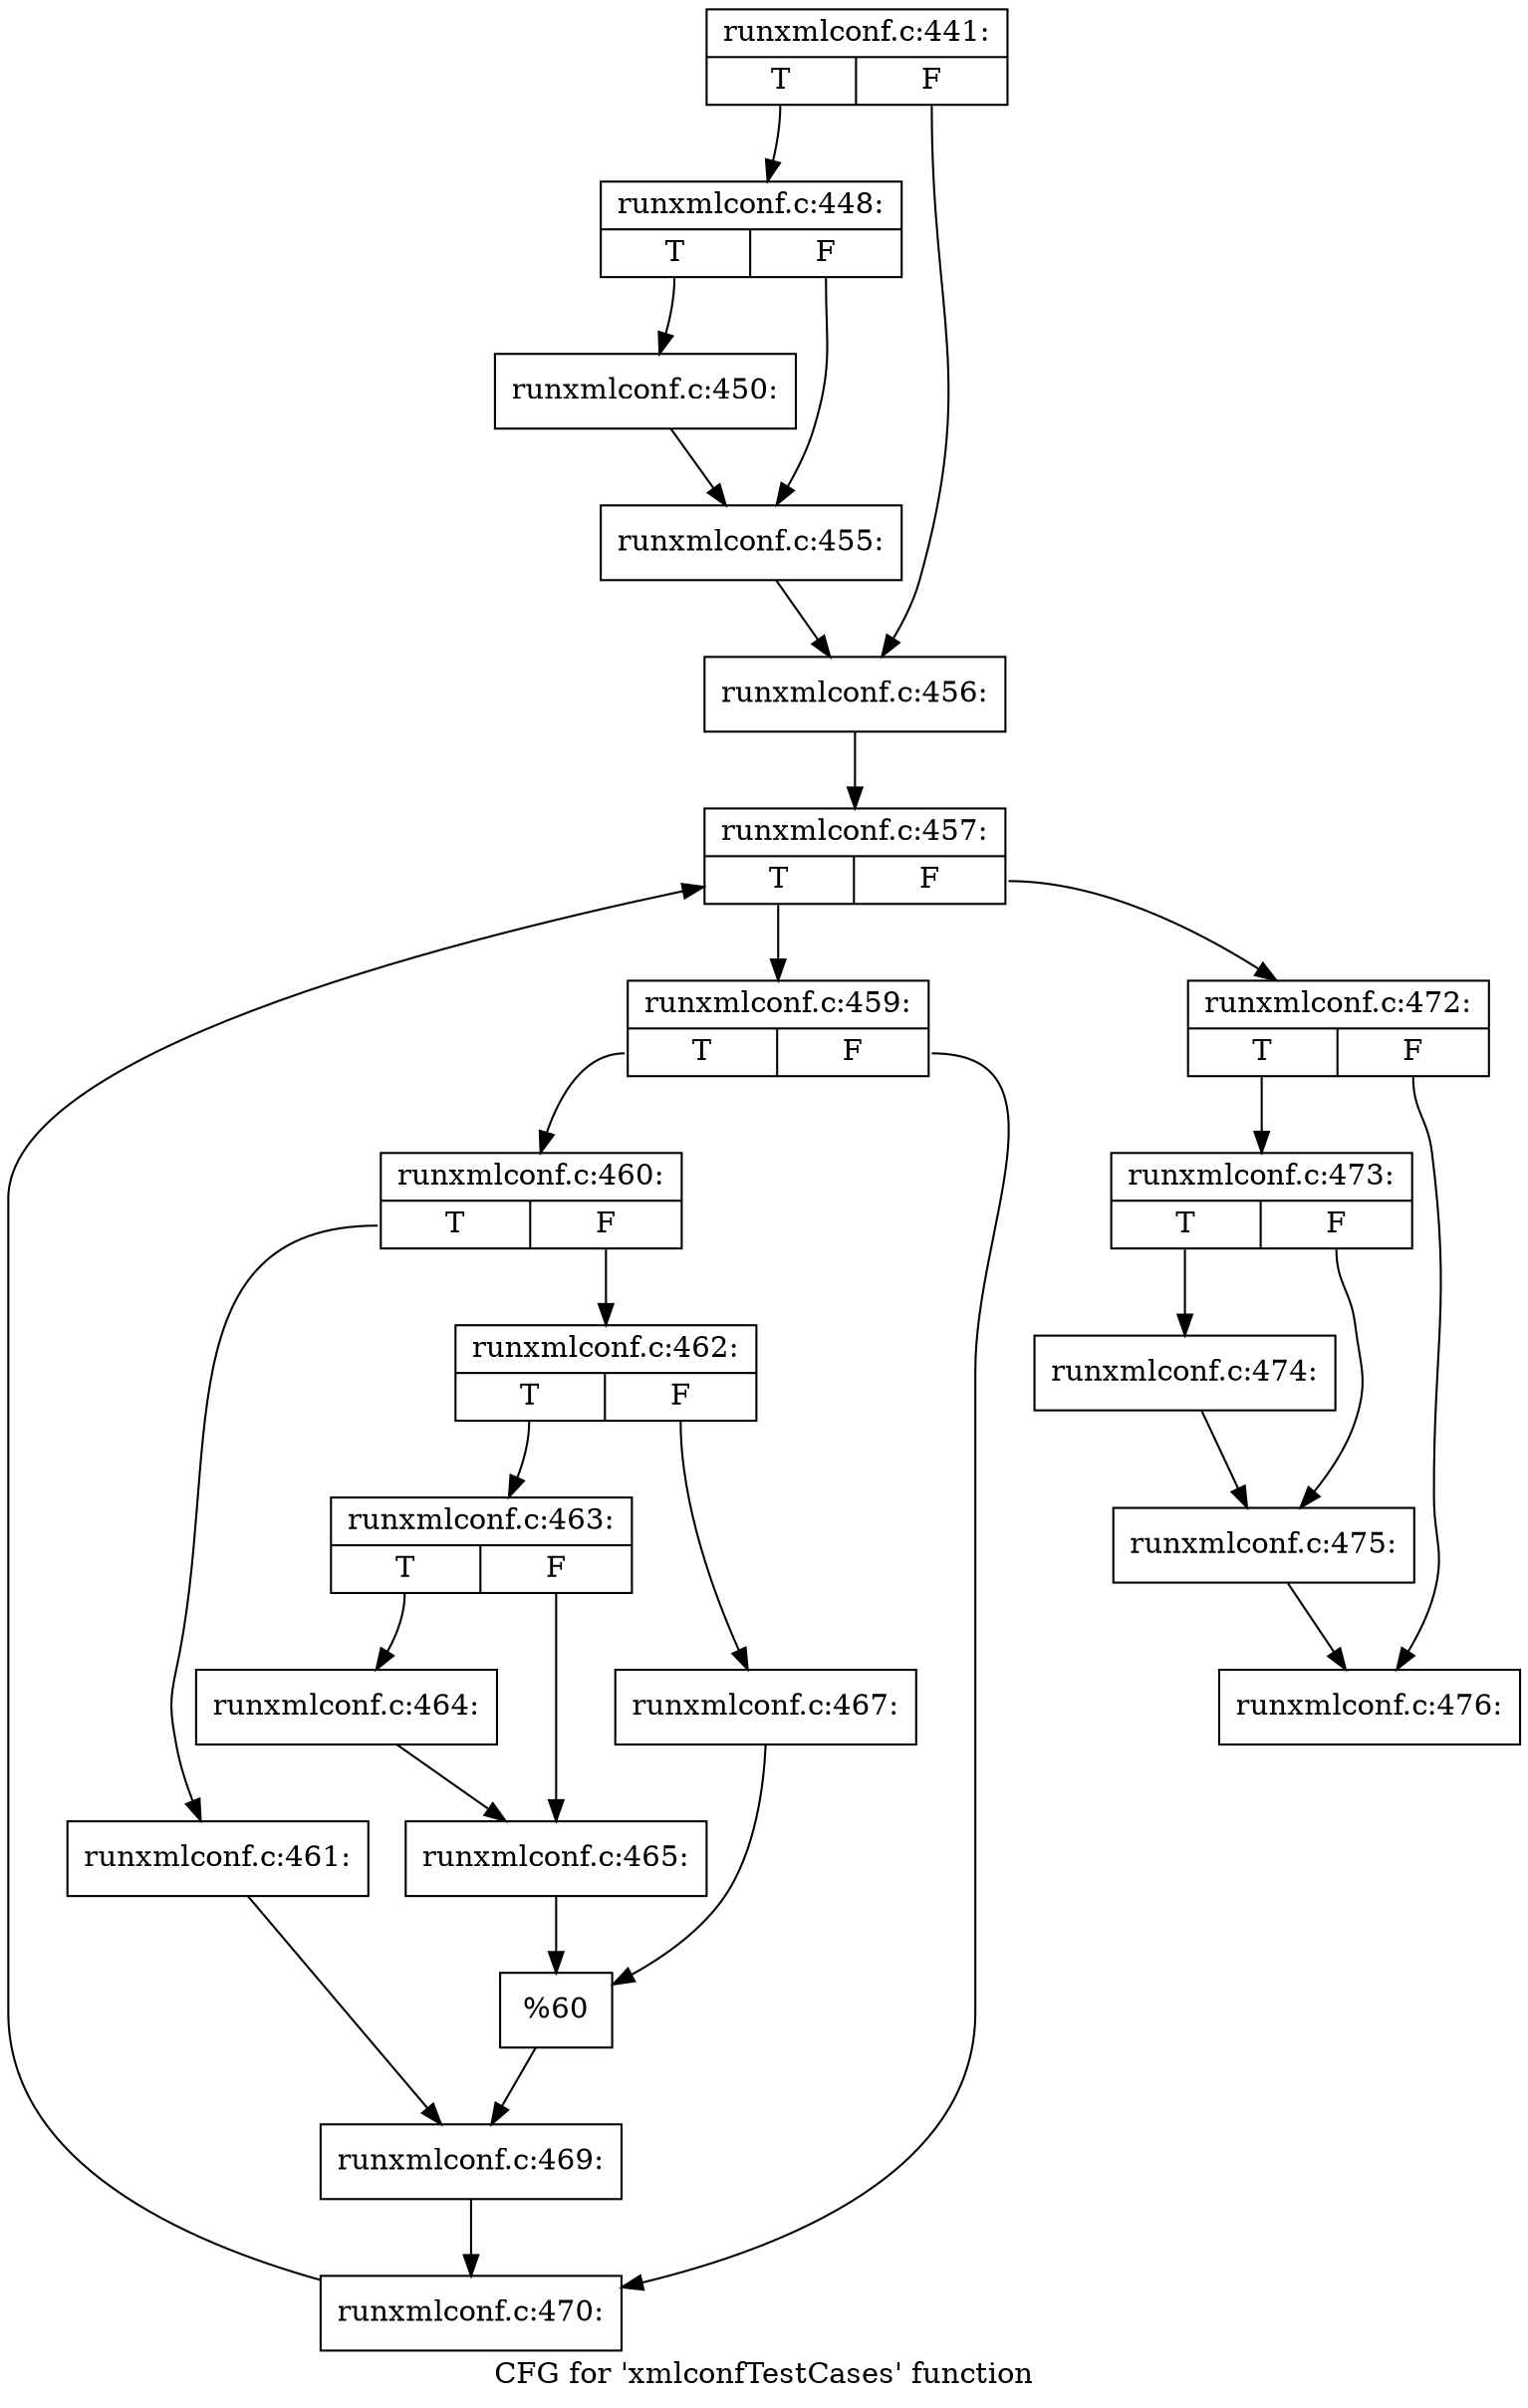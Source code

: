 digraph "CFG for 'xmlconfTestCases' function" {
	label="CFG for 'xmlconfTestCases' function";

	Node0x3c3ee50 [shape=record,label="{runxmlconf.c:441:|{<s0>T|<s1>F}}"];
	Node0x3c3ee50:s0 -> Node0x3c54340;
	Node0x3c3ee50:s1 -> Node0x3c54390;
	Node0x3c54340 [shape=record,label="{runxmlconf.c:448:|{<s0>T|<s1>F}}"];
	Node0x3c54340:s0 -> Node0x3c54990;
	Node0x3c54340:s1 -> Node0x3c549e0;
	Node0x3c54990 [shape=record,label="{runxmlconf.c:450:}"];
	Node0x3c54990 -> Node0x3c549e0;
	Node0x3c549e0 [shape=record,label="{runxmlconf.c:455:}"];
	Node0x3c549e0 -> Node0x3c54390;
	Node0x3c54390 [shape=record,label="{runxmlconf.c:456:}"];
	Node0x3c54390 -> Node0x3c55980;
	Node0x3c55980 [shape=record,label="{runxmlconf.c:457:|{<s0>T|<s1>F}}"];
	Node0x3c55980:s0 -> Node0x3c55d70;
	Node0x3c55980:s1 -> Node0x3c55ba0;
	Node0x3c55d70 [shape=record,label="{runxmlconf.c:459:|{<s0>T|<s1>F}}"];
	Node0x3c55d70:s0 -> Node0x3c55f30;
	Node0x3c55d70:s1 -> Node0x3c55f80;
	Node0x3c55f30 [shape=record,label="{runxmlconf.c:460:|{<s0>T|<s1>F}}"];
	Node0x3c55f30:s0 -> Node0x3c56390;
	Node0x3c55f30:s1 -> Node0x3c56430;
	Node0x3c56390 [shape=record,label="{runxmlconf.c:461:}"];
	Node0x3c56390 -> Node0x3c563e0;
	Node0x3c56430 [shape=record,label="{runxmlconf.c:462:|{<s0>T|<s1>F}}"];
	Node0x3c56430:s0 -> Node0x3c56e50;
	Node0x3c56430:s1 -> Node0x3c56ef0;
	Node0x3c56e50 [shape=record,label="{runxmlconf.c:463:|{<s0>T|<s1>F}}"];
	Node0x3c56e50:s0 -> Node0x3c57590;
	Node0x3c56e50:s1 -> Node0x3c575e0;
	Node0x3c57590 [shape=record,label="{runxmlconf.c:464:}"];
	Node0x3c57590 -> Node0x3c575e0;
	Node0x3c575e0 [shape=record,label="{runxmlconf.c:465:}"];
	Node0x3c575e0 -> Node0x3c56ea0;
	Node0x3c56ef0 [shape=record,label="{runxmlconf.c:467:}"];
	Node0x3c56ef0 -> Node0x3c56ea0;
	Node0x3c56ea0 [shape=record,label="{%60}"];
	Node0x3c56ea0 -> Node0x3c563e0;
	Node0x3c563e0 [shape=record,label="{runxmlconf.c:469:}"];
	Node0x3c563e0 -> Node0x3c55f80;
	Node0x3c55f80 [shape=record,label="{runxmlconf.c:470:}"];
	Node0x3c55f80 -> Node0x3c55980;
	Node0x3c55ba0 [shape=record,label="{runxmlconf.c:472:|{<s0>T|<s1>F}}"];
	Node0x3c55ba0:s0 -> Node0x3c57ea0;
	Node0x3c55ba0:s1 -> Node0x3c58f60;
	Node0x3c57ea0 [shape=record,label="{runxmlconf.c:473:|{<s0>T|<s1>F}}"];
	Node0x3c57ea0:s0 -> Node0x3c592a0;
	Node0x3c57ea0:s1 -> Node0x3c592f0;
	Node0x3c592a0 [shape=record,label="{runxmlconf.c:474:}"];
	Node0x3c592a0 -> Node0x3c592f0;
	Node0x3c592f0 [shape=record,label="{runxmlconf.c:475:}"];
	Node0x3c592f0 -> Node0x3c58f60;
	Node0x3c58f60 [shape=record,label="{runxmlconf.c:476:}"];
}
